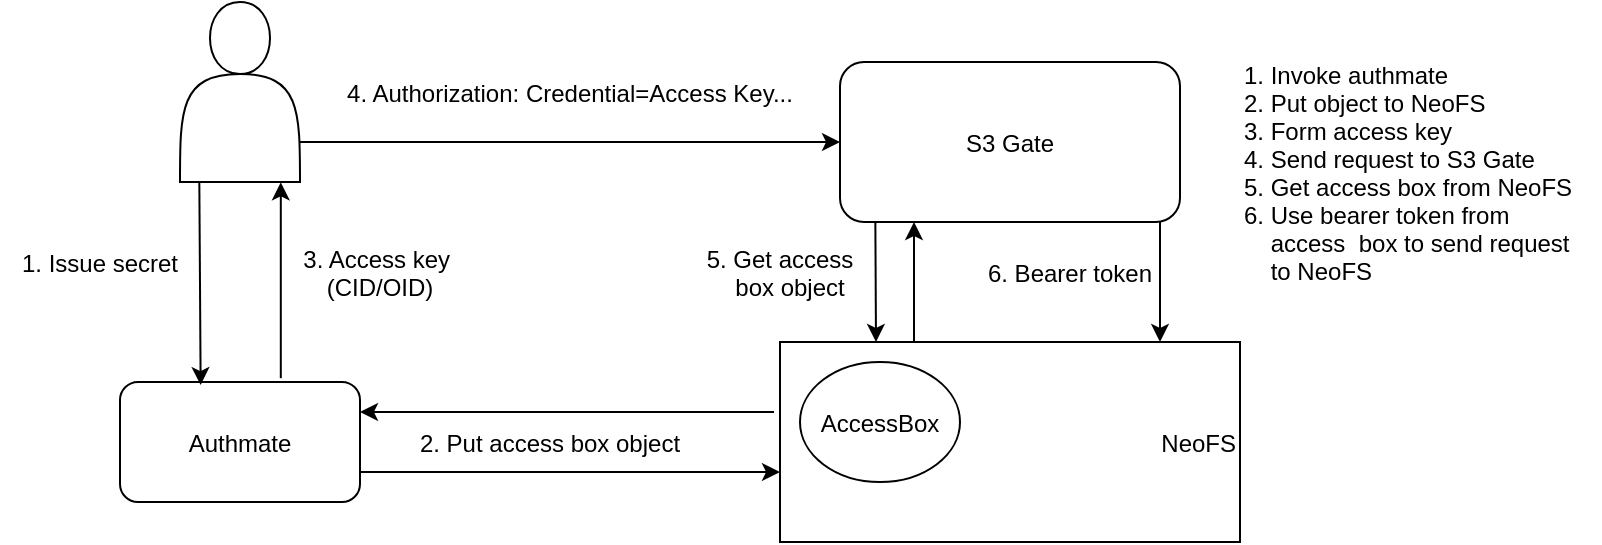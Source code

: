 <mxfile version="20.2.8" type="device"><diagram id="jiXLC3WvKkVI_Uh5aDA3" name="Page-1"><mxGraphModel dx="1185" dy="1771" grid="1" gridSize="10" guides="1" tooltips="1" connect="1" arrows="1" fold="1" page="1" pageScale="1" pageWidth="850" pageHeight="1100" math="0" shadow="0"><root><mxCell id="0"/><mxCell id="1" parent="0"/><mxCell id="1_dt-qC_gdPGFHMt0jO3-5" value="Authmate" style="rounded=1;" parent="1" vertex="1"><mxGeometry x="80" y="160" width="120" height="60" as="geometry"/></mxCell><mxCell id="1_dt-qC_gdPGFHMt0jO3-6" value="S3 Gate" style="rounded=1;" parent="1" vertex="1"><mxGeometry x="440" width="170" height="80" as="geometry"/></mxCell><mxCell id="1_dt-qC_gdPGFHMt0jO3-7" value="NeoFS" style="rounded=0;align=right;" parent="1" vertex="1"><mxGeometry x="410" y="140" width="230" height="100" as="geometry"/></mxCell><mxCell id="1_dt-qC_gdPGFHMt0jO3-8" value="" style="endArrow=classic;rounded=0;entryX=0.336;entryY=0.026;entryDx=0;entryDy=0;exitX=0.161;exitY=0.994;exitDx=0;exitDy=0;exitPerimeter=0;entryPerimeter=0;" parent="1" source="1_dt-qC_gdPGFHMt0jO3-27" target="1_dt-qC_gdPGFHMt0jO3-5" edge="1"><mxGeometry width="50" height="50" relative="1" as="geometry"><mxPoint x="110" y="80" as="sourcePoint"/><mxPoint x="290" y="150" as="targetPoint"/></mxGeometry></mxCell><mxCell id="1_dt-qC_gdPGFHMt0jO3-9" value="" style="endArrow=classic;rounded=0;exitX=0.67;exitY=-0.032;exitDx=0;exitDy=0;entryX=0.84;entryY=1.002;entryDx=0;entryDy=0;entryPerimeter=0;exitPerimeter=0;" parent="1" source="1_dt-qC_gdPGFHMt0jO3-5" target="1_dt-qC_gdPGFHMt0jO3-27" edge="1"><mxGeometry width="50" height="50" relative="1" as="geometry"><mxPoint x="120" y="90" as="sourcePoint"/><mxPoint x="170" y="80" as="targetPoint"/></mxGeometry></mxCell><mxCell id="1_dt-qC_gdPGFHMt0jO3-10" value="1. Issue secret" style="text;strokeColor=none;fillColor=none;align=center;verticalAlign=middle;rounded=0;" parent="1" vertex="1"><mxGeometry x="20" y="90" width="100" height="20" as="geometry"/></mxCell><mxCell id="1_dt-qC_gdPGFHMt0jO3-12" value="" style="endArrow=classic;rounded=0;entryX=0;entryY=0.5;entryDx=0;entryDy=0;" parent="1" target="1_dt-qC_gdPGFHMt0jO3-6" edge="1"><mxGeometry width="50" height="50" relative="1" as="geometry"><mxPoint x="170" y="40" as="sourcePoint"/><mxPoint x="450" y="220" as="targetPoint"/></mxGeometry></mxCell><mxCell id="1_dt-qC_gdPGFHMt0jO3-14" value="4. Authorization: Credential=Access Key..." style="text;strokeColor=none;fillColor=none;align=center;verticalAlign=middle;rounded=0;" parent="1" vertex="1"><mxGeometry x="180" y="5" width="250" height="20" as="geometry"/></mxCell><mxCell id="1_dt-qC_gdPGFHMt0jO3-15" value="3. Access key &#10;(CID/OID)" style="text;strokeColor=none;fillColor=none;align=center;verticalAlign=middle;rounded=0;" parent="1" vertex="1"><mxGeometry x="160" y="90" width="100" height="30" as="geometry"/></mxCell><mxCell id="1_dt-qC_gdPGFHMt0jO3-16" value="AccessBox" style="ellipse;" parent="1" vertex="1"><mxGeometry x="420" y="150" width="80" height="60" as="geometry"/></mxCell><mxCell id="1_dt-qC_gdPGFHMt0jO3-17" value="" style="endArrow=classic;rounded=0;exitX=1;exitY=0.75;exitDx=0;exitDy=0;entryX=0;entryY=0.65;entryDx=0;entryDy=0;entryPerimeter=0;" parent="1" source="1_dt-qC_gdPGFHMt0jO3-5" target="1_dt-qC_gdPGFHMt0jO3-7" edge="1"><mxGeometry width="50" height="50" relative="1" as="geometry"><mxPoint x="400" y="240" as="sourcePoint"/><mxPoint x="360" y="205" as="targetPoint"/></mxGeometry></mxCell><mxCell id="1_dt-qC_gdPGFHMt0jO3-18" value="" style="endArrow=classic;rounded=0;exitX=-0.013;exitY=0.35;exitDx=0;exitDy=0;entryX=1;entryY=0.25;entryDx=0;entryDy=0;exitPerimeter=0;" parent="1" source="1_dt-qC_gdPGFHMt0jO3-7" target="1_dt-qC_gdPGFHMt0jO3-5" edge="1"><mxGeometry width="50" height="50" relative="1" as="geometry"><mxPoint x="210" y="215" as="sourcePoint"/><mxPoint x="370" y="215" as="targetPoint"/></mxGeometry></mxCell><mxCell id="1_dt-qC_gdPGFHMt0jO3-19" value="" style="endArrow=classic;rounded=0;exitX=0.104;exitY=0.994;exitDx=0;exitDy=0;exitPerimeter=0;entryX=0.108;entryY=1.028;entryDx=0;entryDy=0;entryPerimeter=0;" parent="1" source="1_dt-qC_gdPGFHMt0jO3-6" edge="1"><mxGeometry width="50" height="50" relative="1" as="geometry"><mxPoint x="450" y="240" as="sourcePoint"/><mxPoint x="458" y="140" as="targetPoint"/></mxGeometry></mxCell><mxCell id="1_dt-qC_gdPGFHMt0jO3-20" value="" style="endArrow=classic;rounded=0;" parent="1" edge="1"><mxGeometry width="50" height="50" relative="1" as="geometry"><mxPoint x="477" y="140" as="sourcePoint"/><mxPoint x="477" y="80" as="targetPoint"/></mxGeometry></mxCell><mxCell id="1_dt-qC_gdPGFHMt0jO3-21" value="" style="endArrow=classic;rounded=0;exitX=0.05;exitY=1;exitDx=0;exitDy=0;exitPerimeter=0;" parent="1" edge="1"><mxGeometry width="50" height="50" relative="1" as="geometry"><mxPoint x="600" y="80" as="sourcePoint"/><mxPoint x="600" y="140" as="targetPoint"/></mxGeometry></mxCell><mxCell id="1_dt-qC_gdPGFHMt0jO3-23" value="2. Put access box object" style="text;strokeColor=none;fillColor=none;align=center;verticalAlign=middle;rounded=0;" parent="1" vertex="1"><mxGeometry x="220" y="175" width="150" height="30" as="geometry"/></mxCell><mxCell id="1_dt-qC_gdPGFHMt0jO3-24" value="6. Bearer token" style="text;strokeColor=none;fillColor=none;align=center;verticalAlign=middle;rounded=0;" parent="1" vertex="1"><mxGeometry x="510" y="90" width="90" height="30" as="geometry"/></mxCell><mxCell id="1_dt-qC_gdPGFHMt0jO3-25" value="5. Get access &#10;   box object" style="text;strokeColor=none;fillColor=none;align=center;verticalAlign=middle;rounded=0;" parent="1" vertex="1"><mxGeometry x="370" y="90" width="80" height="30" as="geometry"/></mxCell><mxCell id="1_dt-qC_gdPGFHMt0jO3-26" value="1. Invoke authmate&#10;2. Put object to NeoFS&#10;3. Form access key&#10;4. Send request to S3 Gate&#10;5. Get access box from NeoFS&#10;6. Use bearer token from &#10;    access  box to send request &#10;    to NeoFS" style="text;strokeColor=none;fillColor=none;align=left;verticalAlign=middle;rounded=0;" parent="1" vertex="1"><mxGeometry x="640" width="180" height="110" as="geometry"/></mxCell><mxCell id="1_dt-qC_gdPGFHMt0jO3-27" value="" style="shape=actor;" parent="1" vertex="1"><mxGeometry x="110" y="-30" width="60" height="90" as="geometry"/></mxCell></root></mxGraphModel></diagram></mxfile>